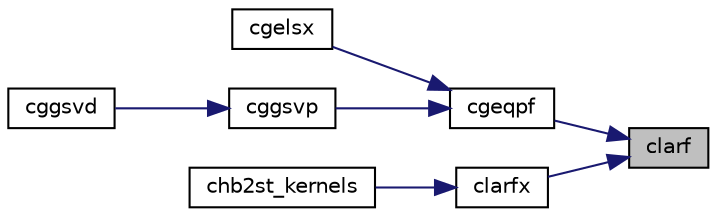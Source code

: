 digraph "clarf"
{
 // LATEX_PDF_SIZE
  edge [fontname="Helvetica",fontsize="10",labelfontname="Helvetica",labelfontsize="10"];
  node [fontname="Helvetica",fontsize="10",shape=record];
  rankdir="RL";
  Node1 [label="clarf",height=0.2,width=0.4,color="black", fillcolor="grey75", style="filled", fontcolor="black",tooltip="CLARF applies an elementary reflector to a general rectangular matrix."];
  Node1 -> Node2 [dir="back",color="midnightblue",fontsize="10",style="solid",fontname="Helvetica"];
  Node2 [label="cgeqpf",height=0.2,width=0.4,color="black", fillcolor="white", style="filled",URL="$cgeqpf_8f.html#ab3dc4404de0aff42eebca8b7bc8de6f3",tooltip="CGEQPF"];
  Node2 -> Node3 [dir="back",color="midnightblue",fontsize="10",style="solid",fontname="Helvetica"];
  Node3 [label="cgelsx",height=0.2,width=0.4,color="black", fillcolor="white", style="filled",URL="$cgelsx_8f.html#a3c220cf53bd0e63da90633205a6b1db2",tooltip="CGELSX solves overdetermined or underdetermined systems for GE matrices"];
  Node2 -> Node4 [dir="back",color="midnightblue",fontsize="10",style="solid",fontname="Helvetica"];
  Node4 [label="cggsvp",height=0.2,width=0.4,color="black", fillcolor="white", style="filled",URL="$cggsvp_8f.html#a4b549630343b55f63bdffaef2c3e18e2",tooltip="CGGSVP"];
  Node4 -> Node5 [dir="back",color="midnightblue",fontsize="10",style="solid",fontname="Helvetica"];
  Node5 [label="cggsvd",height=0.2,width=0.4,color="black", fillcolor="white", style="filled",URL="$cggsvd_8f.html#af6236f1d63e3f1e50b8a848ffae74e7b",tooltip="CGGSVD computes the singular value decomposition (SVD) for OTHER matrices"];
  Node1 -> Node6 [dir="back",color="midnightblue",fontsize="10",style="solid",fontname="Helvetica"];
  Node6 [label="clarfx",height=0.2,width=0.4,color="black", fillcolor="white", style="filled",URL="$clarfx_8f.html#a5faaf840490fa40a3a1e7e359d7fc216",tooltip="CLARFX applies an elementary reflector to a general rectangular matrix, with loop unrolling when the ..."];
  Node6 -> Node7 [dir="back",color="midnightblue",fontsize="10",style="solid",fontname="Helvetica"];
  Node7 [label="chb2st_kernels",height=0.2,width=0.4,color="black", fillcolor="white", style="filled",URL="$chb2st__kernels_8f.html#a41dea4d9dc840f27edd60949f1dc1e95",tooltip="CHB2ST_KERNELS"];
}
